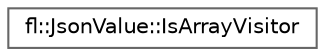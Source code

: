 digraph "Graphical Class Hierarchy"
{
 // INTERACTIVE_SVG=YES
 // LATEX_PDF_SIZE
  bgcolor="transparent";
  edge [fontname=Helvetica,fontsize=10,labelfontname=Helvetica,labelfontsize=10];
  node [fontname=Helvetica,fontsize=10,shape=box,height=0.2,width=0.4];
  rankdir="LR";
  Node0 [id="Node000000",label="fl::JsonValue::IsArrayVisitor",height=0.2,width=0.4,color="grey40", fillcolor="white", style="filled",URL="$d3/dd8/structfl_1_1_json_value_1_1_is_array_visitor.html",tooltip=" "];
}
